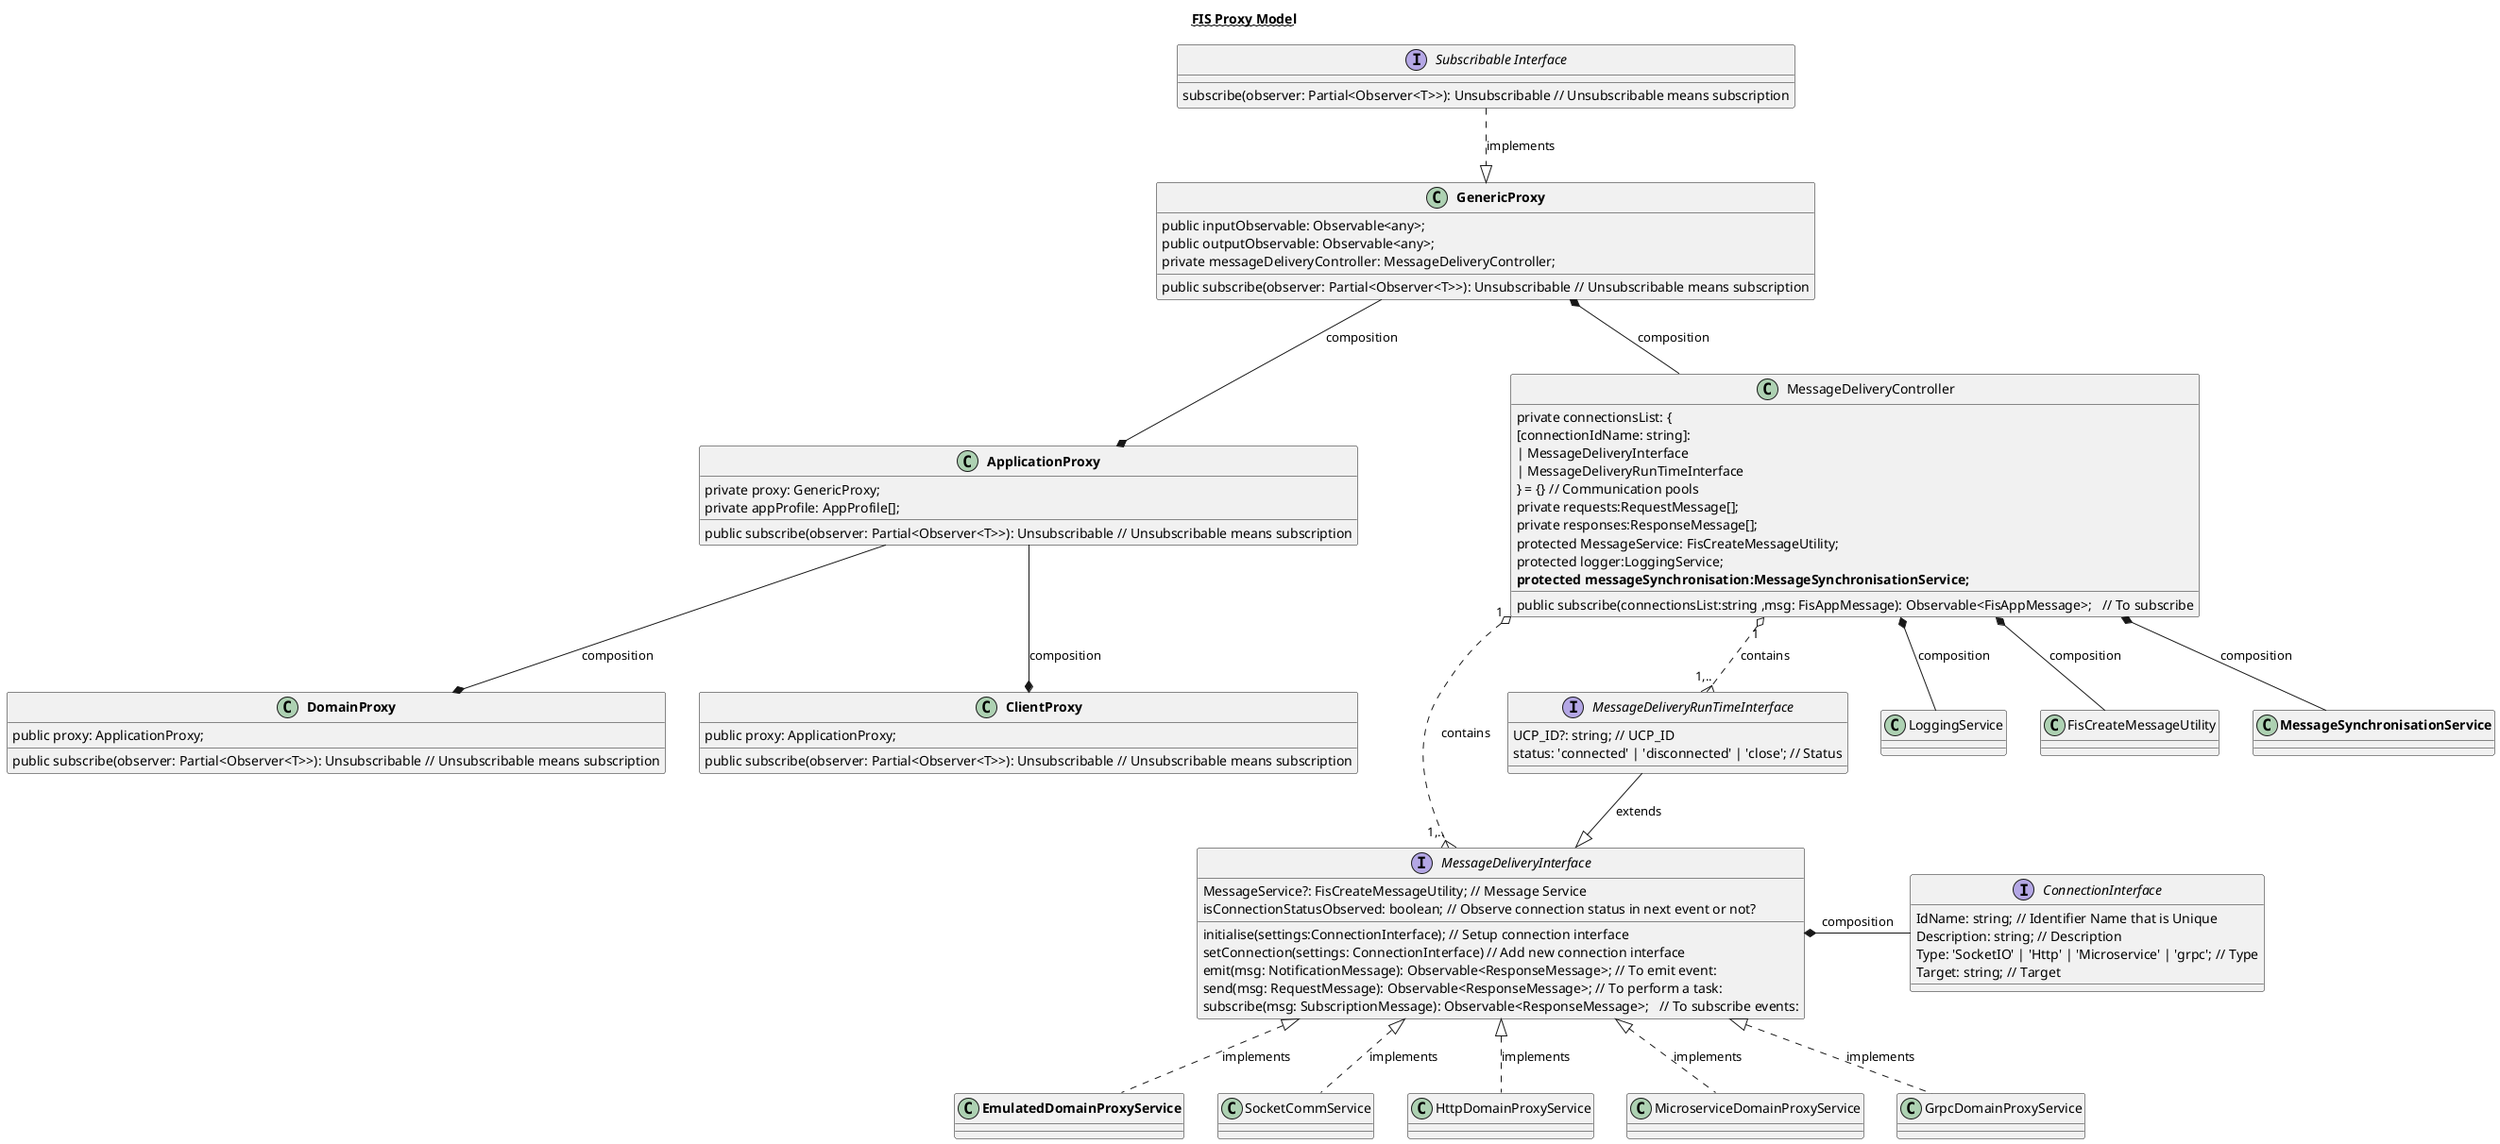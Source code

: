 @startuml FIS Proxy
title ~~FIS Proxy Model~~

interface "Subscribable Interface" as SubscribableInterface {
  subscribe(observer: Partial<Observer<T>>): Unsubscribable // Unsubscribable means subscription
}

class "**GenericProxy**" as GenericProxy
{
  public inputObservable: Observable<any>;   
  public outputObservable: Observable<any>;  
  public subscribe(observer: Partial<Observer<T>>): Unsubscribable // Unsubscribable means subscription 
  private messageDeliveryController: MessageDeliveryController; 
} 

SubscribableInterface ..|> GenericProxy: implements

class "**ApplicationProxy**" as ApplicationProxy
{
  private proxy: GenericProxy; 
  private appProfile: AppProfile[];  
  public subscribe(observer: Partial<Observer<T>>): Unsubscribable // Unsubscribable means subscription
} 
 
GenericProxy --* ApplicationProxy: composition 

class "**DomainProxy**" as DomainProxy
{
  public proxy: ApplicationProxy;    
  public subscribe(observer: Partial<Observer<T>>): Unsubscribable // Unsubscribable means subscription 
} 
 
ApplicationProxy --* DomainProxy: composition 

class "**ClientProxy**" as ClientProxy
{
  public proxy: ApplicationProxy;     
  public subscribe(observer: Partial<Observer<T>>): Unsubscribable // Unsubscribable means subscription
} 
 
ApplicationProxy --* ClientProxy: composition 

interface ConnectionInterface { 
  IdName: string; // Identifier Name that is Unique 
  Description: string; // Description 
  Type: 'SocketIO' | 'Http' | 'Microservice' | 'grpc'; // Type 
  Target: string; // Target
}

interface MessageDeliveryInterface {   
  initialise(settings:ConnectionInterface); // Setup connection interface 
  setConnection(settings: ConnectionInterface) // Add new connection interface
  emit(msg: NotificationMessage): Observable<ResponseMessage>; // To emit event: 
  send(msg: RequestMessage): Observable<ResponseMessage>; // To perform a task: 
  subscribe(msg: SubscriptionMessage): Observable<ResponseMessage>;   // To subscribe events: 
  MessageService?: FisCreateMessageUtility; // Message Service 
  isConnectionStatusObserved: boolean; // Observe connection status in next event or not?
}

interface MessageDeliveryRunTimeInterface { 
  UCP_ID?: string; // UCP_ID 
  status: 'connected' | 'disconnected' | 'close'; // Status
} 

class MessageDeliveryController 
{
  private connectionsList: {
    [connectionIdName: string]:
      | MessageDeliveryInterface
      | MessageDeliveryRunTimeInterface
  } = {} // Communication pools
  private requests:RequestMessage[]; 
  private responses:ResponseMessage[]; 
  protected MessageService: FisCreateMessageUtility; 
  protected logger:LoggingService; 
  **protected messageSynchronisation:MessageSynchronisationService;**
  public subscribe(connectionsList:string ,msg: FisAppMessage): Observable<FisAppMessage>;   // To subscribe
}

GenericProxy*--MessageDeliveryController :composition

class LoggingService { 
}
class FisCreateMessageUtility { 
}

class "**EmulatedDomainProxyService**" as EmulatedDomainProxyService { 
}

MessageDeliveryController "1" o..{ "1,.." MessageDeliveryInterface :contains
MessageDeliveryController "1" o..{ "1,.." MessageDeliveryRunTimeInterface :contains
MessageDeliveryRunTimeInterface --|> MessageDeliveryInterface :extends

MessageDeliveryController *-- LoggingService :composition
MessageDeliveryController *-- FisCreateMessageUtility :composition

MessageDeliveryInterface *- ConnectionInterface  :composition


class SocketCommService {
}
MessageDeliveryInterface <|.. SocketCommService: implements

class HttpDomainProxyService {
}
MessageDeliveryInterface <|.. HttpDomainProxyService: implements

class MicroserviceDomainProxyService {
}
MessageDeliveryInterface <|.. MicroserviceDomainProxyService: implements

class GrpcDomainProxyService{ 
} 
MessageDeliveryInterface <|.. GrpcDomainProxyService: implements 

class "**MessageSynchronisationService**" as MessageSynchronisationService { 
} 
MessageDeliveryController *-- MessageSynchronisationService: composition 

MessageDeliveryInterface <|.. EmulatedDomainProxyService :implements

@enduml